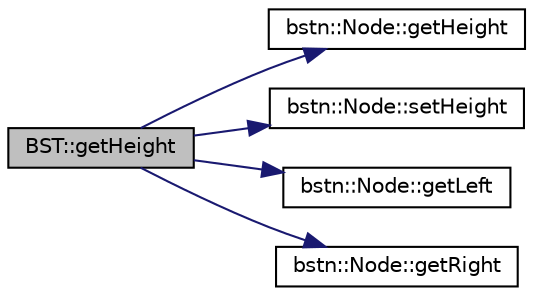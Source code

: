 digraph "BST::getHeight"
{
  edge [fontname="Helvetica",fontsize="10",labelfontname="Helvetica",labelfontsize="10"];
  node [fontname="Helvetica",fontsize="10",shape=record];
  rankdir="LR";
  Node1 [label="BST::getHeight",height=0.2,width=0.4,color="black", fillcolor="grey75", style="filled", fontcolor="black"];
  Node1 -> Node2 [color="midnightblue",fontsize="10",style="solid",fontname="Helvetica"];
  Node2 [label="bstn::Node::getHeight",height=0.2,width=0.4,color="black", fillcolor="white", style="filled",URL="$classbstn_1_1_node.html#a43c2f0506943d02f0d8c18d80da6eeb9"];
  Node1 -> Node3 [color="midnightblue",fontsize="10",style="solid",fontname="Helvetica"];
  Node3 [label="bstn::Node::setHeight",height=0.2,width=0.4,color="black", fillcolor="white", style="filled",URL="$classbstn_1_1_node.html#ae7ee139e2ceb5fb88dcf621dd747166b"];
  Node1 -> Node4 [color="midnightblue",fontsize="10",style="solid",fontname="Helvetica"];
  Node4 [label="bstn::Node::getLeft",height=0.2,width=0.4,color="black", fillcolor="white", style="filled",URL="$classbstn_1_1_node.html#a1cc2499449d93de58806e10f993e9817"];
  Node1 -> Node5 [color="midnightblue",fontsize="10",style="solid",fontname="Helvetica"];
  Node5 [label="bstn::Node::getRight",height=0.2,width=0.4,color="black", fillcolor="white", style="filled",URL="$classbstn_1_1_node.html#a2881386e10ebb97605161caeab0627b2"];
}
